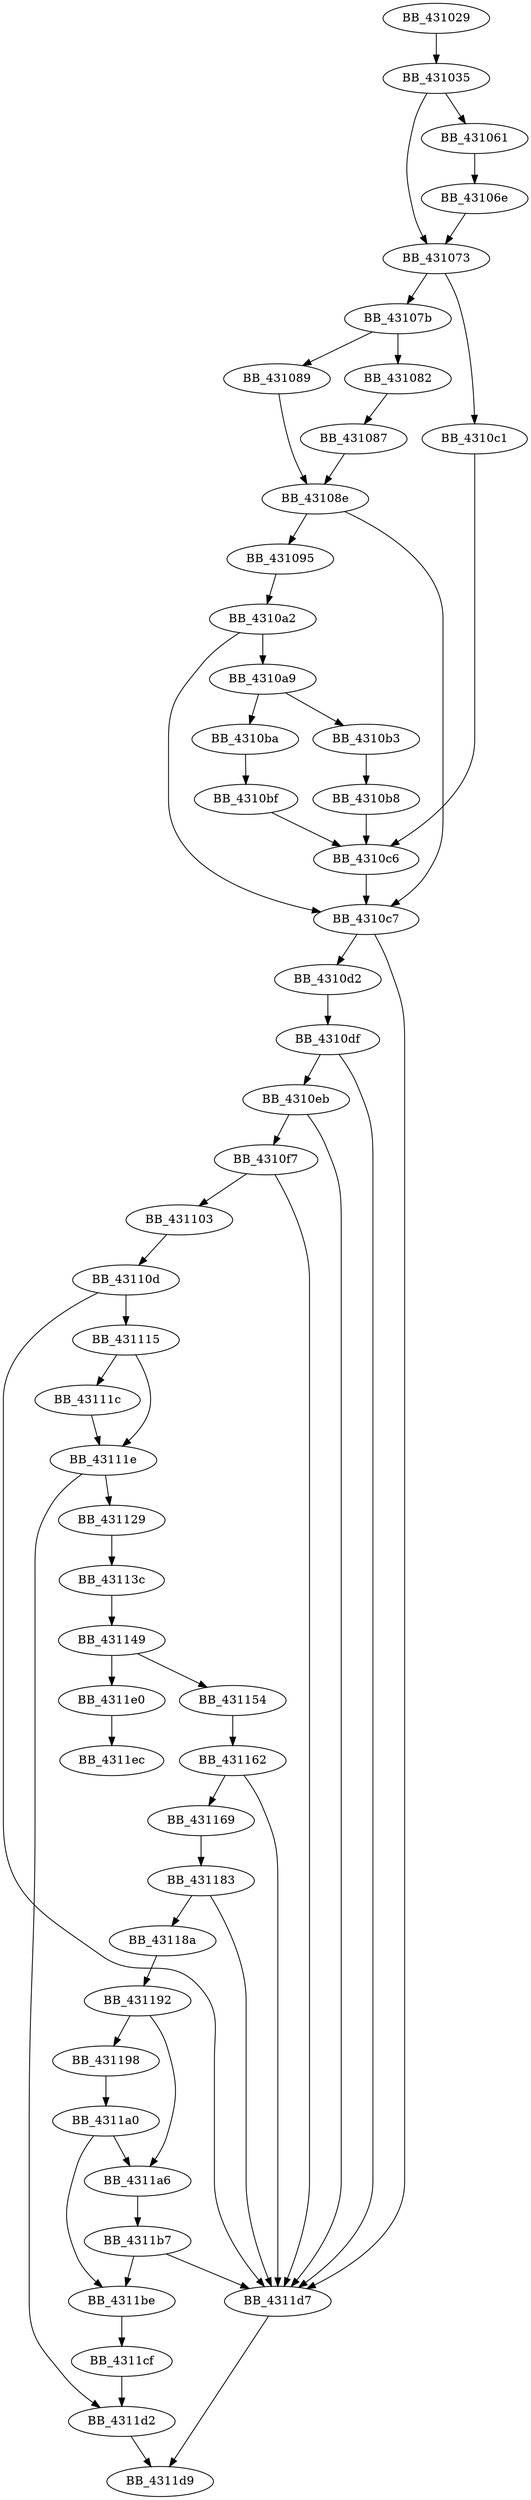 DiGraph ___get_qualified_locale{
BB_431029->BB_431035
BB_431035->BB_431061
BB_431035->BB_431073
BB_431061->BB_43106e
BB_43106e->BB_431073
BB_431073->BB_43107b
BB_431073->BB_4310c1
BB_43107b->BB_431082
BB_43107b->BB_431089
BB_431082->BB_431087
BB_431087->BB_43108e
BB_431089->BB_43108e
BB_43108e->BB_431095
BB_43108e->BB_4310c7
BB_431095->BB_4310a2
BB_4310a2->BB_4310a9
BB_4310a2->BB_4310c7
BB_4310a9->BB_4310b3
BB_4310a9->BB_4310ba
BB_4310b3->BB_4310b8
BB_4310b8->BB_4310c6
BB_4310ba->BB_4310bf
BB_4310bf->BB_4310c6
BB_4310c1->BB_4310c6
BB_4310c6->BB_4310c7
BB_4310c7->BB_4310d2
BB_4310c7->BB_4311d7
BB_4310d2->BB_4310df
BB_4310df->BB_4310eb
BB_4310df->BB_4311d7
BB_4310eb->BB_4310f7
BB_4310eb->BB_4311d7
BB_4310f7->BB_431103
BB_4310f7->BB_4311d7
BB_431103->BB_43110d
BB_43110d->BB_431115
BB_43110d->BB_4311d7
BB_431115->BB_43111c
BB_431115->BB_43111e
BB_43111c->BB_43111e
BB_43111e->BB_431129
BB_43111e->BB_4311d2
BB_431129->BB_43113c
BB_43113c->BB_431149
BB_431149->BB_431154
BB_431149->BB_4311e0
BB_431154->BB_431162
BB_431162->BB_431169
BB_431162->BB_4311d7
BB_431169->BB_431183
BB_431183->BB_43118a
BB_431183->BB_4311d7
BB_43118a->BB_431192
BB_431192->BB_431198
BB_431192->BB_4311a6
BB_431198->BB_4311a0
BB_4311a0->BB_4311a6
BB_4311a0->BB_4311be
BB_4311a6->BB_4311b7
BB_4311b7->BB_4311be
BB_4311b7->BB_4311d7
BB_4311be->BB_4311cf
BB_4311cf->BB_4311d2
BB_4311d2->BB_4311d9
BB_4311d7->BB_4311d9
BB_4311e0->BB_4311ec
}

